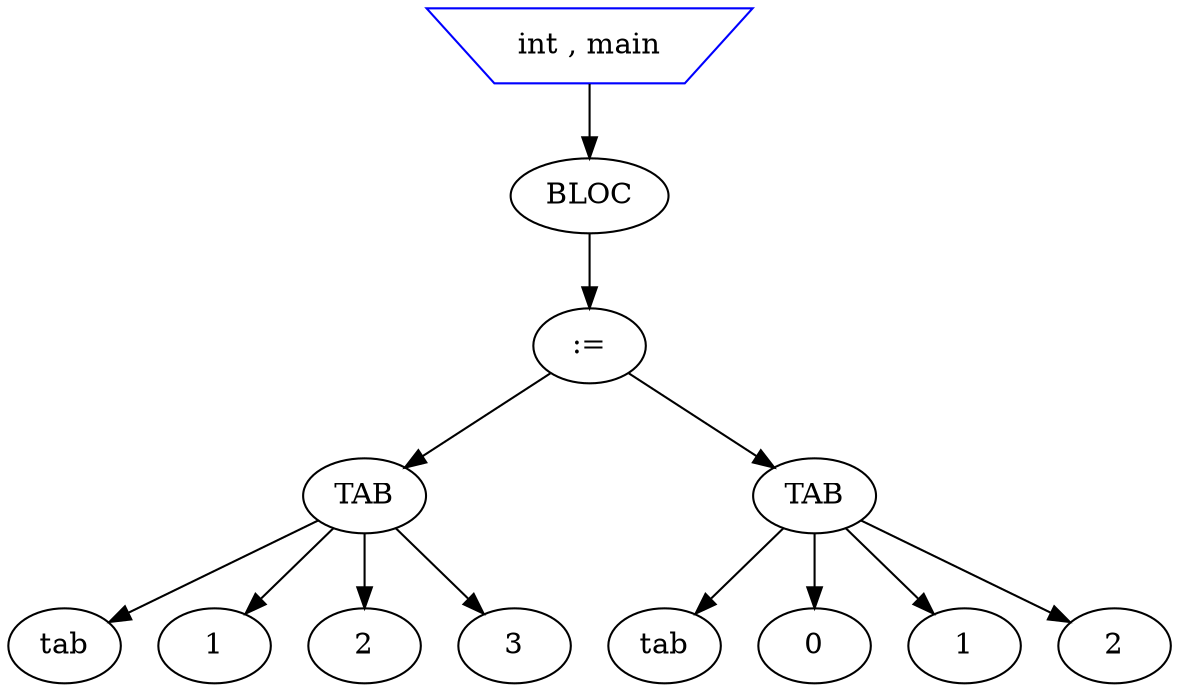 digraph mon_programme {
node1[shape=ellipse label="tab" style=solid color=black]
node3[shape=ellipse label="1" style=solid color=black]
node2[shape=ellipse label="TAB" style=solid color=black]
node4[shape=ellipse label="2" style=solid color=black]
node5[shape=ellipse label="3" style=solid color=black]
node6[shape=ellipse label="tab" style=solid color=black]
node8[shape=ellipse label="0" style=solid color=black]
node7[shape=ellipse label="TAB" style=solid color=black]
node9[shape=ellipse label="1" style=solid color=black]
node10[shape=ellipse label="2" style=solid color=black]
node11[shape=ellipse label=":=" style=solid color=black]
node12[shape=ellipse label="BLOC" style=solid color=black]
node13[shape=invtrapezium label="int , main" style=solid color=blue]
node13->node12
node12->node11
node7->node10
node7->node9
node11->node7
node7->node8
node7->node6
node2->node5
node2->node4
node11->node2
node2->node3
node2->node1

}
